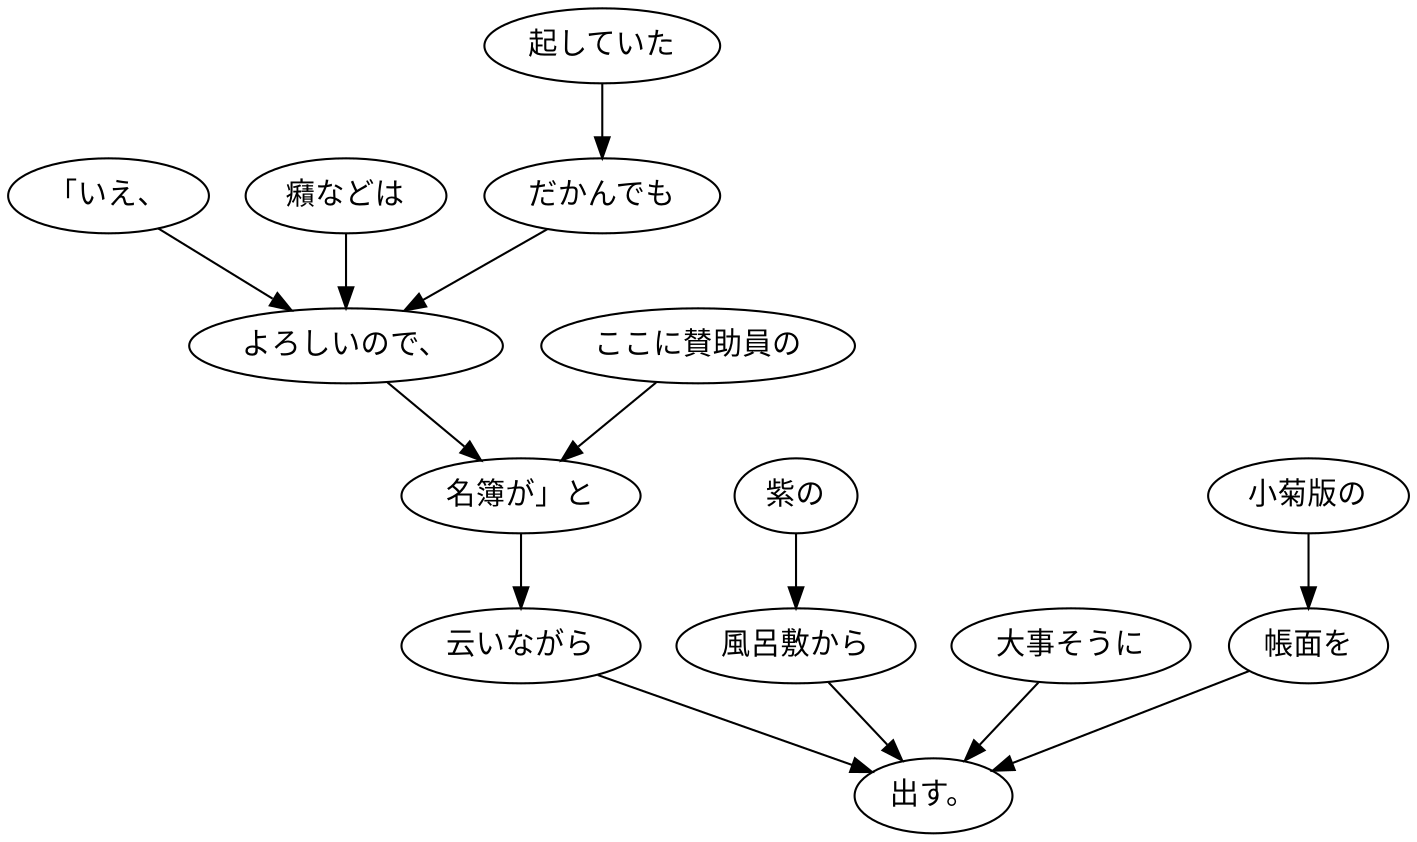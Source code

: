 digraph graph838 {
	node0 [label="「いえ、"];
	node1 [label="癪などは"];
	node2 [label="起していた"];
	node3 [label="だかんでも"];
	node4 [label="よろしいので、"];
	node5 [label="ここに賛助員の"];
	node6 [label="名簿が」と"];
	node7 [label="云いながら"];
	node8 [label="紫の"];
	node9 [label="風呂敷から"];
	node10 [label="大事そうに"];
	node11 [label="小菊版の"];
	node12 [label="帳面を"];
	node13 [label="出す。"];
	node0 -> node4;
	node1 -> node4;
	node2 -> node3;
	node3 -> node4;
	node4 -> node6;
	node5 -> node6;
	node6 -> node7;
	node7 -> node13;
	node8 -> node9;
	node9 -> node13;
	node10 -> node13;
	node11 -> node12;
	node12 -> node13;
}
